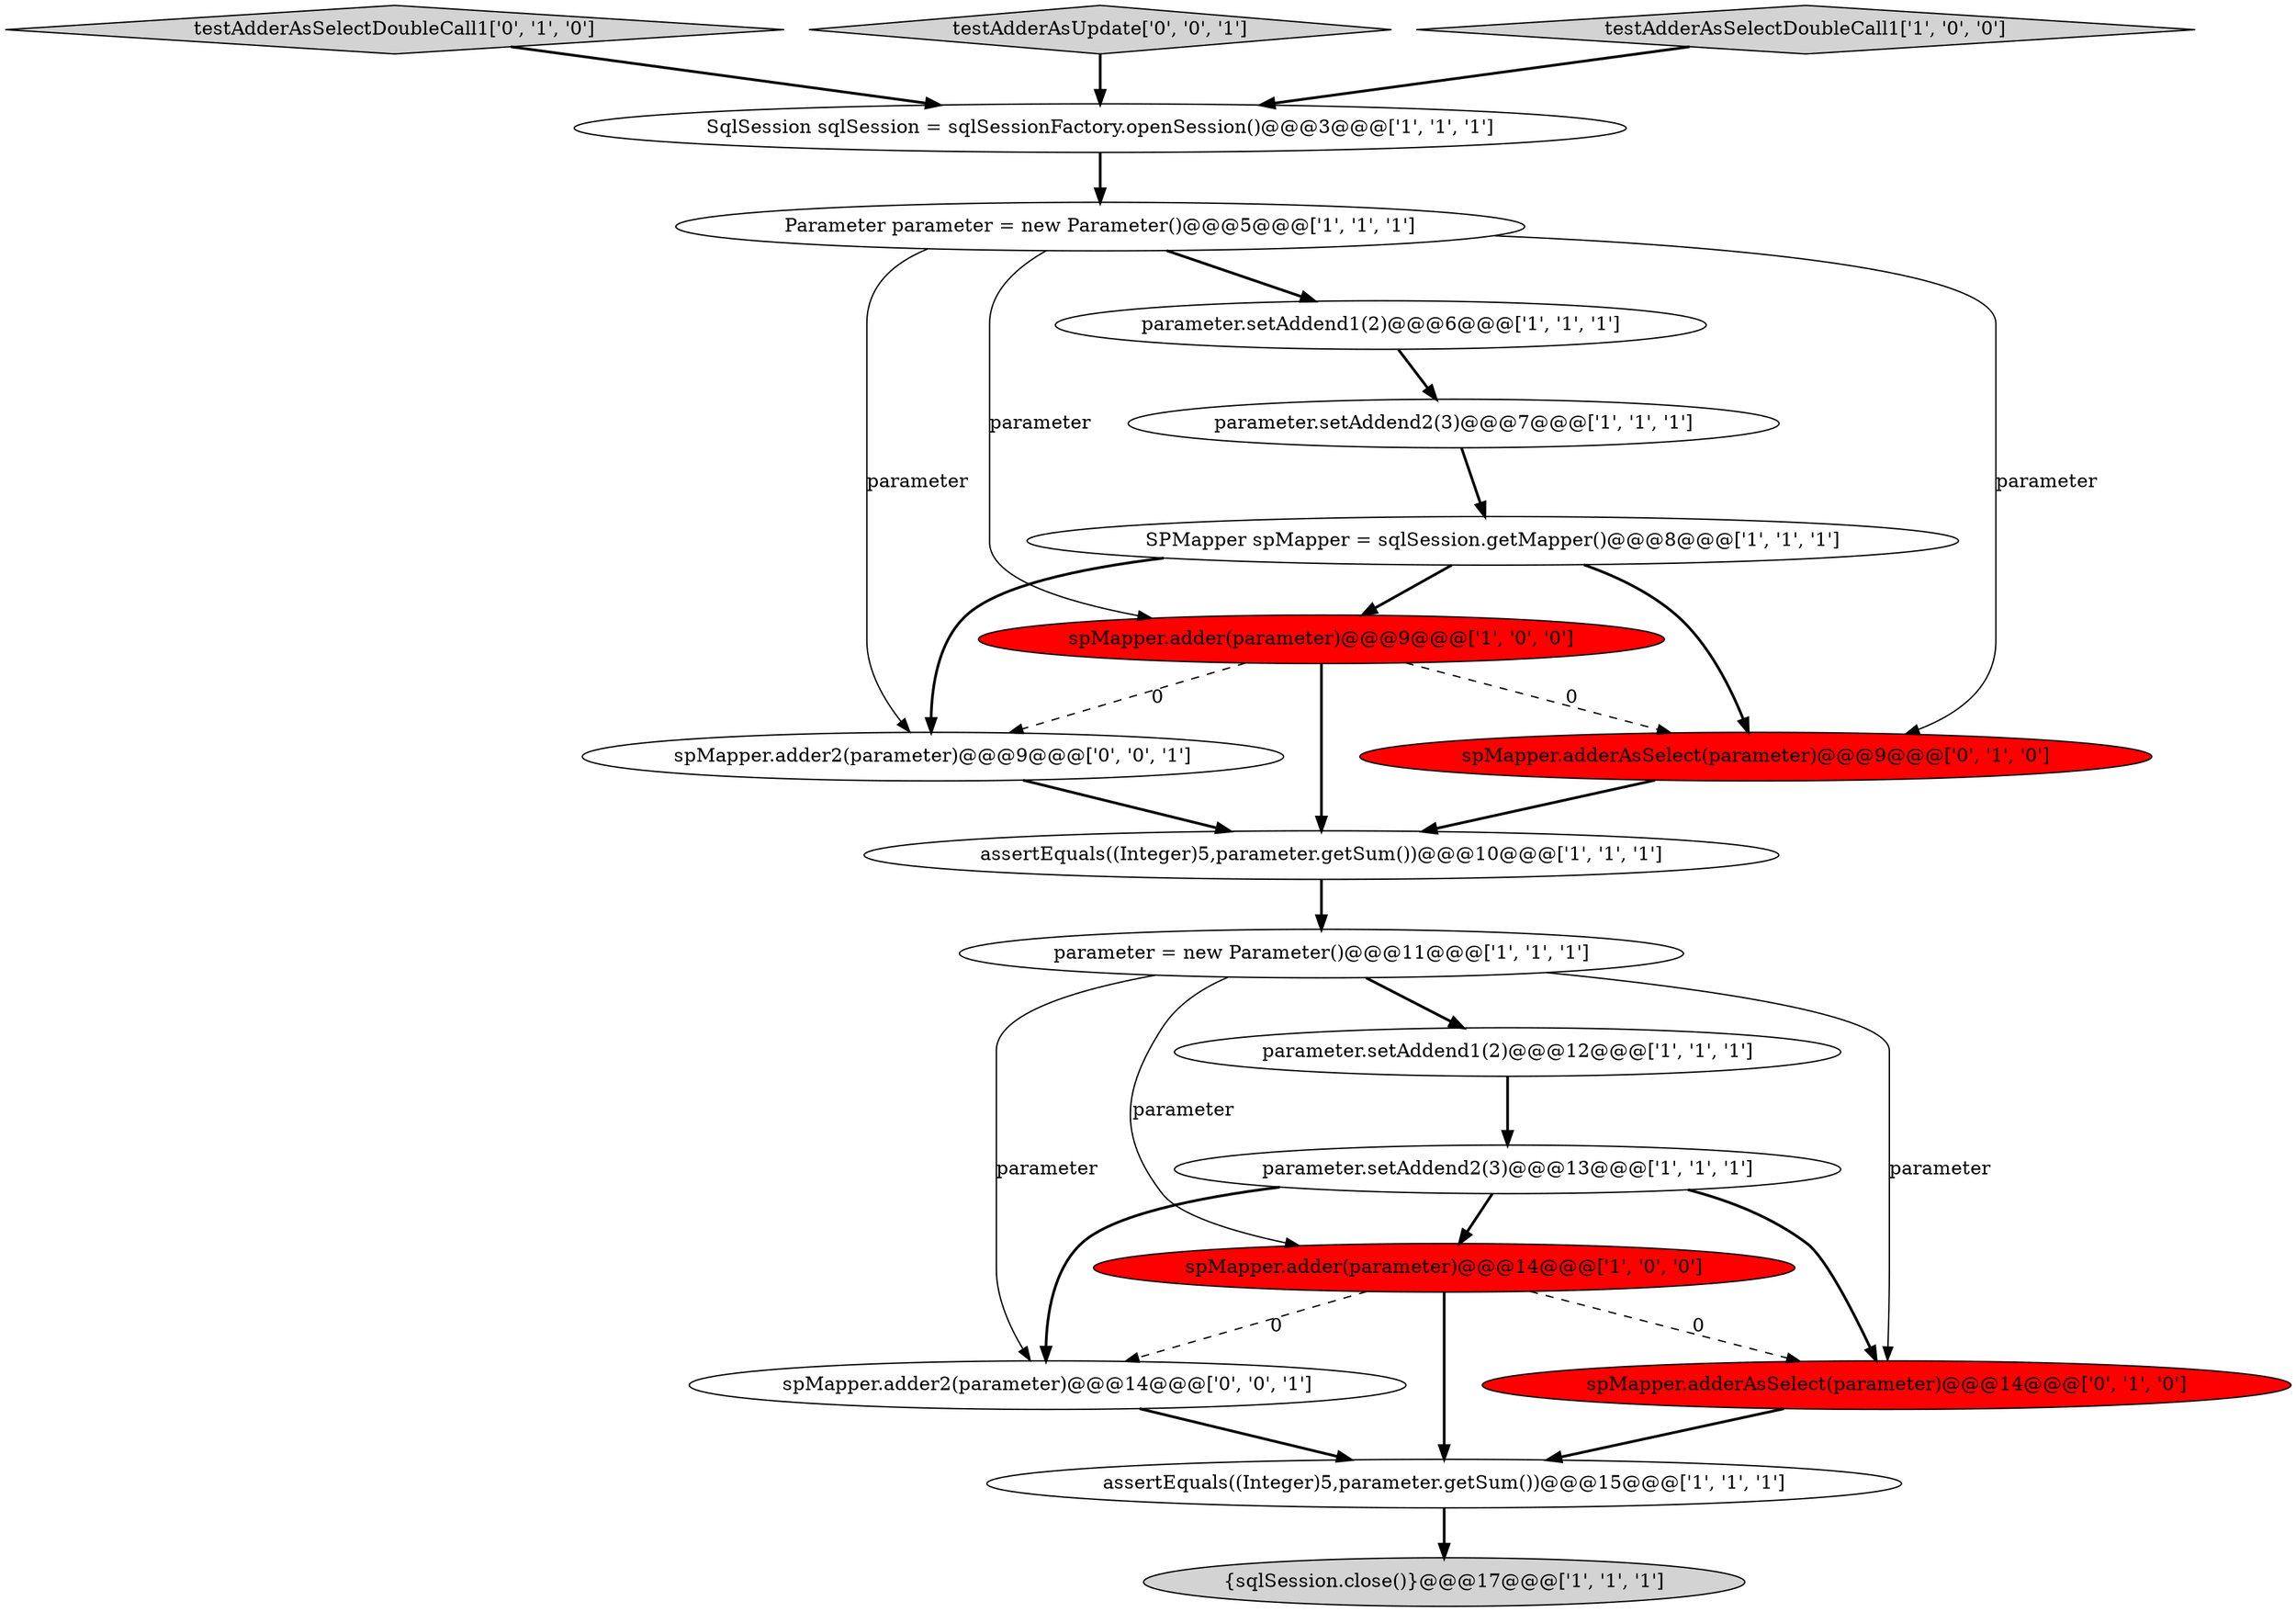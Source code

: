 digraph {
15 [style = filled, label = "testAdderAsSelectDoubleCall1['0', '1', '0']", fillcolor = lightgray, shape = diamond image = "AAA0AAABBB2BBB"];
0 [style = filled, label = "SPMapper spMapper = sqlSession.getMapper()@@@8@@@['1', '1', '1']", fillcolor = white, shape = ellipse image = "AAA0AAABBB1BBB"];
2 [style = filled, label = "spMapper.adder(parameter)@@@14@@@['1', '0', '0']", fillcolor = red, shape = ellipse image = "AAA1AAABBB1BBB"];
16 [style = filled, label = "spMapper.adderAsSelect(parameter)@@@14@@@['0', '1', '0']", fillcolor = red, shape = ellipse image = "AAA1AAABBB2BBB"];
14 [style = filled, label = "spMapper.adderAsSelect(parameter)@@@9@@@['0', '1', '0']", fillcolor = red, shape = ellipse image = "AAA1AAABBB2BBB"];
9 [style = filled, label = "parameter.setAddend1(2)@@@6@@@['1', '1', '1']", fillcolor = white, shape = ellipse image = "AAA0AAABBB1BBB"];
8 [style = filled, label = "parameter = new Parameter()@@@11@@@['1', '1', '1']", fillcolor = white, shape = ellipse image = "AAA0AAABBB1BBB"];
5 [style = filled, label = "SqlSession sqlSession = sqlSessionFactory.openSession()@@@3@@@['1', '1', '1']", fillcolor = white, shape = ellipse image = "AAA0AAABBB1BBB"];
17 [style = filled, label = "spMapper.adder2(parameter)@@@14@@@['0', '0', '1']", fillcolor = white, shape = ellipse image = "AAA0AAABBB3BBB"];
18 [style = filled, label = "testAdderAsUpdate['0', '0', '1']", fillcolor = lightgray, shape = diamond image = "AAA0AAABBB3BBB"];
19 [style = filled, label = "spMapper.adder2(parameter)@@@9@@@['0', '0', '1']", fillcolor = white, shape = ellipse image = "AAA0AAABBB3BBB"];
6 [style = filled, label = "assertEquals((Integer)5,parameter.getSum())@@@15@@@['1', '1', '1']", fillcolor = white, shape = ellipse image = "AAA0AAABBB1BBB"];
7 [style = filled, label = "parameter.setAddend1(2)@@@12@@@['1', '1', '1']", fillcolor = white, shape = ellipse image = "AAA0AAABBB1BBB"];
12 [style = filled, label = "testAdderAsSelectDoubleCall1['1', '0', '0']", fillcolor = lightgray, shape = diamond image = "AAA0AAABBB1BBB"];
13 [style = filled, label = "assertEquals((Integer)5,parameter.getSum())@@@10@@@['1', '1', '1']", fillcolor = white, shape = ellipse image = "AAA0AAABBB1BBB"];
10 [style = filled, label = "Parameter parameter = new Parameter()@@@5@@@['1', '1', '1']", fillcolor = white, shape = ellipse image = "AAA0AAABBB1BBB"];
4 [style = filled, label = "spMapper.adder(parameter)@@@9@@@['1', '0', '0']", fillcolor = red, shape = ellipse image = "AAA1AAABBB1BBB"];
1 [style = filled, label = "parameter.setAddend2(3)@@@13@@@['1', '1', '1']", fillcolor = white, shape = ellipse image = "AAA0AAABBB1BBB"];
11 [style = filled, label = "parameter.setAddend2(3)@@@7@@@['1', '1', '1']", fillcolor = white, shape = ellipse image = "AAA0AAABBB1BBB"];
3 [style = filled, label = "{sqlSession.close()}@@@17@@@['1', '1', '1']", fillcolor = lightgray, shape = ellipse image = "AAA0AAABBB1BBB"];
5->10 [style = bold, label=""];
6->3 [style = bold, label=""];
7->1 [style = bold, label=""];
9->11 [style = bold, label=""];
12->5 [style = bold, label=""];
8->16 [style = solid, label="parameter"];
17->6 [style = bold, label=""];
0->19 [style = bold, label=""];
2->6 [style = bold, label=""];
16->6 [style = bold, label=""];
10->14 [style = solid, label="parameter"];
4->13 [style = bold, label=""];
8->2 [style = solid, label="parameter"];
2->17 [style = dashed, label="0"];
15->5 [style = bold, label=""];
8->7 [style = bold, label=""];
1->17 [style = bold, label=""];
0->14 [style = bold, label=""];
11->0 [style = bold, label=""];
19->13 [style = bold, label=""];
0->4 [style = bold, label=""];
1->16 [style = bold, label=""];
18->5 [style = bold, label=""];
8->17 [style = solid, label="parameter"];
2->16 [style = dashed, label="0"];
4->19 [style = dashed, label="0"];
4->14 [style = dashed, label="0"];
10->9 [style = bold, label=""];
1->2 [style = bold, label=""];
14->13 [style = bold, label=""];
13->8 [style = bold, label=""];
10->4 [style = solid, label="parameter"];
10->19 [style = solid, label="parameter"];
}
